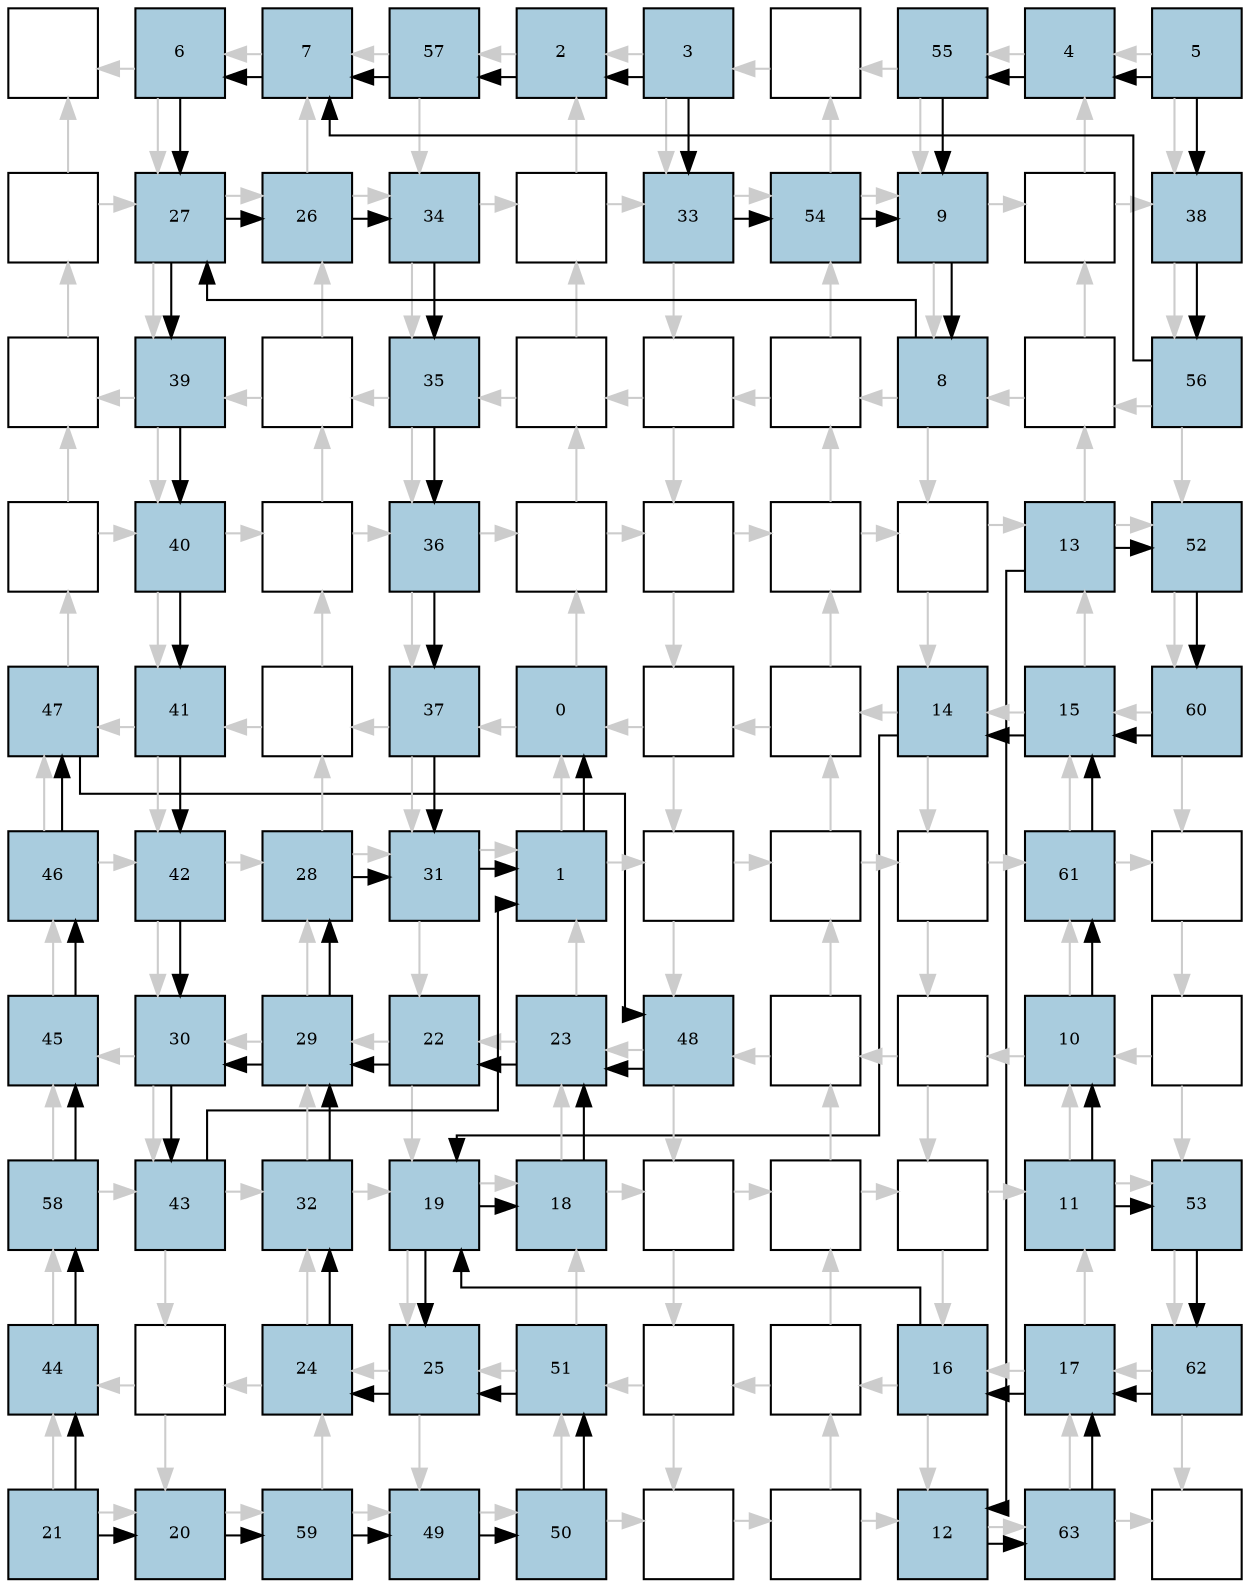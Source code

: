 digraph layout{
rankdir=TB; 

splines=ortho; 

node [style=filled shape=square fixedsize=true width=0.6];
0[label="", fontsize=8, fillcolor="#ffffff"];
1[label="6", fontsize=8, fillcolor="#a9ccde"];
2[label="7", fontsize=8, fillcolor="#a9ccde"];
3[label="57", fontsize=8, fillcolor="#a9ccde"];
4[label="2", fontsize=8, fillcolor="#a9ccde"];
5[label="3", fontsize=8, fillcolor="#a9ccde"];
6[label="", fontsize=8, fillcolor="#ffffff"];
7[label="55", fontsize=8, fillcolor="#a9ccde"];
8[label="4", fontsize=8, fillcolor="#a9ccde"];
9[label="5", fontsize=8, fillcolor="#a9ccde"];
10[label="", fontsize=8, fillcolor="#ffffff"];
11[label="27", fontsize=8, fillcolor="#a9ccde"];
12[label="26", fontsize=8, fillcolor="#a9ccde"];
13[label="34", fontsize=8, fillcolor="#a9ccde"];
14[label="", fontsize=8, fillcolor="#ffffff"];
15[label="33", fontsize=8, fillcolor="#a9ccde"];
16[label="54", fontsize=8, fillcolor="#a9ccde"];
17[label="9", fontsize=8, fillcolor="#a9ccde"];
18[label="", fontsize=8, fillcolor="#ffffff"];
19[label="38", fontsize=8, fillcolor="#a9ccde"];
20[label="", fontsize=8, fillcolor="#ffffff"];
21[label="39", fontsize=8, fillcolor="#a9ccde"];
22[label="", fontsize=8, fillcolor="#ffffff"];
23[label="35", fontsize=8, fillcolor="#a9ccde"];
24[label="", fontsize=8, fillcolor="#ffffff"];
25[label="", fontsize=8, fillcolor="#ffffff"];
26[label="", fontsize=8, fillcolor="#ffffff"];
27[label="8", fontsize=8, fillcolor="#a9ccde"];
28[label="", fontsize=8, fillcolor="#ffffff"];
29[label="56", fontsize=8, fillcolor="#a9ccde"];
30[label="", fontsize=8, fillcolor="#ffffff"];
31[label="40", fontsize=8, fillcolor="#a9ccde"];
32[label="", fontsize=8, fillcolor="#ffffff"];
33[label="36", fontsize=8, fillcolor="#a9ccde"];
34[label="", fontsize=8, fillcolor="#ffffff"];
35[label="", fontsize=8, fillcolor="#ffffff"];
36[label="", fontsize=8, fillcolor="#ffffff"];
37[label="", fontsize=8, fillcolor="#ffffff"];
38[label="13", fontsize=8, fillcolor="#a9ccde"];
39[label="52", fontsize=8, fillcolor="#a9ccde"];
40[label="47", fontsize=8, fillcolor="#a9ccde"];
41[label="41", fontsize=8, fillcolor="#a9ccde"];
42[label="", fontsize=8, fillcolor="#ffffff"];
43[label="37", fontsize=8, fillcolor="#a9ccde"];
44[label="0", fontsize=8, fillcolor="#a9ccde"];
45[label="", fontsize=8, fillcolor="#ffffff"];
46[label="", fontsize=8, fillcolor="#ffffff"];
47[label="14", fontsize=8, fillcolor="#a9ccde"];
48[label="15", fontsize=8, fillcolor="#a9ccde"];
49[label="60", fontsize=8, fillcolor="#a9ccde"];
50[label="46", fontsize=8, fillcolor="#a9ccde"];
51[label="42", fontsize=8, fillcolor="#a9ccde"];
52[label="28", fontsize=8, fillcolor="#a9ccde"];
53[label="31", fontsize=8, fillcolor="#a9ccde"];
54[label="1", fontsize=8, fillcolor="#a9ccde"];
55[label="", fontsize=8, fillcolor="#ffffff"];
56[label="", fontsize=8, fillcolor="#ffffff"];
57[label="", fontsize=8, fillcolor="#ffffff"];
58[label="61", fontsize=8, fillcolor="#a9ccde"];
59[label="", fontsize=8, fillcolor="#ffffff"];
60[label="45", fontsize=8, fillcolor="#a9ccde"];
61[label="30", fontsize=8, fillcolor="#a9ccde"];
62[label="29", fontsize=8, fillcolor="#a9ccde"];
63[label="22", fontsize=8, fillcolor="#a9ccde"];
64[label="23", fontsize=8, fillcolor="#a9ccde"];
65[label="48", fontsize=8, fillcolor="#a9ccde"];
66[label="", fontsize=8, fillcolor="#ffffff"];
67[label="", fontsize=8, fillcolor="#ffffff"];
68[label="10", fontsize=8, fillcolor="#a9ccde"];
69[label="", fontsize=8, fillcolor="#ffffff"];
70[label="58", fontsize=8, fillcolor="#a9ccde"];
71[label="43", fontsize=8, fillcolor="#a9ccde"];
72[label="32", fontsize=8, fillcolor="#a9ccde"];
73[label="19", fontsize=8, fillcolor="#a9ccde"];
74[label="18", fontsize=8, fillcolor="#a9ccde"];
75[label="", fontsize=8, fillcolor="#ffffff"];
76[label="", fontsize=8, fillcolor="#ffffff"];
77[label="", fontsize=8, fillcolor="#ffffff"];
78[label="11", fontsize=8, fillcolor="#a9ccde"];
79[label="53", fontsize=8, fillcolor="#a9ccde"];
80[label="44", fontsize=8, fillcolor="#a9ccde"];
81[label="", fontsize=8, fillcolor="#ffffff"];
82[label="24", fontsize=8, fillcolor="#a9ccde"];
83[label="25", fontsize=8, fillcolor="#a9ccde"];
84[label="51", fontsize=8, fillcolor="#a9ccde"];
85[label="", fontsize=8, fillcolor="#ffffff"];
86[label="", fontsize=8, fillcolor="#ffffff"];
87[label="16", fontsize=8, fillcolor="#a9ccde"];
88[label="17", fontsize=8, fillcolor="#a9ccde"];
89[label="62", fontsize=8, fillcolor="#a9ccde"];
90[label="21", fontsize=8, fillcolor="#a9ccde"];
91[label="20", fontsize=8, fillcolor="#a9ccde"];
92[label="59", fontsize=8, fillcolor="#a9ccde"];
93[label="49", fontsize=8, fillcolor="#a9ccde"];
94[label="50", fontsize=8, fillcolor="#a9ccde"];
95[label="", fontsize=8, fillcolor="#ffffff"];
96[label="", fontsize=8, fillcolor="#ffffff"];
97[label="12", fontsize=8, fillcolor="#a9ccde"];
98[label="63", fontsize=8, fillcolor="#a9ccde"];
99[label="", fontsize=8, fillcolor="#ffffff"];
edge [constraint=false, style=vis];
1 -> 0 [color="#cccccc"];
1 -> 11 [color="#cccccc"];
2 -> 1 [color="#cccccc"];
3 -> 2 [color="#cccccc"];
3 -> 13 [color="#cccccc"];
4 -> 3 [color="#cccccc"];
5 -> 4 [color="#cccccc"];
5 -> 15 [color="#cccccc"];
6 -> 5 [color="#cccccc"];
7 -> 6 [color="#cccccc"];
7 -> 17 [color="#cccccc"];
8 -> 7 [color="#cccccc"];
9 -> 8 [color="#cccccc"];
9 -> 19 [color="#cccccc"];
10 -> 11 [color="#cccccc"];
10 -> 0 [color="#cccccc"];
11 -> 21 [color="#cccccc"];
11 -> 12 [color="#cccccc"];
12 -> 13 [color="#cccccc"];
12 -> 2 [color="#cccccc"];
13 -> 23 [color="#cccccc"];
13 -> 14 [color="#cccccc"];
14 -> 15 [color="#cccccc"];
14 -> 4 [color="#cccccc"];
15 -> 25 [color="#cccccc"];
15 -> 16 [color="#cccccc"];
16 -> 17 [color="#cccccc"];
16 -> 6 [color="#cccccc"];
17 -> 27 [color="#cccccc"];
17 -> 18 [color="#cccccc"];
18 -> 19 [color="#cccccc"];
18 -> 8 [color="#cccccc"];
19 -> 29 [color="#cccccc"];
20 -> 10 [color="#cccccc"];
21 -> 20 [color="#cccccc"];
21 -> 31 [color="#cccccc"];
22 -> 12 [color="#cccccc"];
22 -> 21 [color="#cccccc"];
23 -> 22 [color="#cccccc"];
23 -> 33 [color="#cccccc"];
24 -> 14 [color="#cccccc"];
24 -> 23 [color="#cccccc"];
25 -> 24 [color="#cccccc"];
25 -> 35 [color="#cccccc"];
26 -> 16 [color="#cccccc"];
26 -> 25 [color="#cccccc"];
27 -> 26 [color="#cccccc"];
27 -> 37 [color="#cccccc"];
28 -> 18 [color="#cccccc"];
28 -> 27 [color="#cccccc"];
29 -> 28 [color="#cccccc"];
29 -> 39 [color="#cccccc"];
30 -> 31 [color="#cccccc"];
30 -> 20 [color="#cccccc"];
31 -> 41 [color="#cccccc"];
31 -> 32 [color="#cccccc"];
32 -> 33 [color="#cccccc"];
32 -> 22 [color="#cccccc"];
33 -> 43 [color="#cccccc"];
33 -> 34 [color="#cccccc"];
34 -> 35 [color="#cccccc"];
34 -> 24 [color="#cccccc"];
35 -> 45 [color="#cccccc"];
35 -> 36 [color="#cccccc"];
36 -> 37 [color="#cccccc"];
36 -> 26 [color="#cccccc"];
37 -> 47 [color="#cccccc"];
37 -> 38 [color="#cccccc"];
38 -> 39 [color="#cccccc"];
38 -> 28 [color="#cccccc"];
39 -> 49 [color="#cccccc"];
40 -> 30 [color="#cccccc"];
41 -> 40 [color="#cccccc"];
41 -> 51 [color="#cccccc"];
42 -> 32 [color="#cccccc"];
42 -> 41 [color="#cccccc"];
43 -> 42 [color="#cccccc"];
43 -> 53 [color="#cccccc"];
44 -> 34 [color="#cccccc"];
44 -> 43 [color="#cccccc"];
45 -> 44 [color="#cccccc"];
45 -> 55 [color="#cccccc"];
46 -> 36 [color="#cccccc"];
46 -> 45 [color="#cccccc"];
47 -> 46 [color="#cccccc"];
47 -> 57 [color="#cccccc"];
48 -> 38 [color="#cccccc"];
48 -> 47 [color="#cccccc"];
49 -> 48 [color="#cccccc"];
49 -> 59 [color="#cccccc"];
50 -> 51 [color="#cccccc"];
50 -> 40 [color="#cccccc"];
51 -> 61 [color="#cccccc"];
51 -> 52 [color="#cccccc"];
52 -> 53 [color="#cccccc"];
52 -> 42 [color="#cccccc"];
53 -> 63 [color="#cccccc"];
53 -> 54 [color="#cccccc"];
54 -> 55 [color="#cccccc"];
54 -> 44 [color="#cccccc"];
55 -> 65 [color="#cccccc"];
55 -> 56 [color="#cccccc"];
56 -> 57 [color="#cccccc"];
56 -> 46 [color="#cccccc"];
57 -> 67 [color="#cccccc"];
57 -> 58 [color="#cccccc"];
58 -> 59 [color="#cccccc"];
58 -> 48 [color="#cccccc"];
59 -> 69 [color="#cccccc"];
60 -> 50 [color="#cccccc"];
61 -> 60 [color="#cccccc"];
61 -> 71 [color="#cccccc"];
62 -> 52 [color="#cccccc"];
62 -> 61 [color="#cccccc"];
63 -> 62 [color="#cccccc"];
63 -> 73 [color="#cccccc"];
64 -> 54 [color="#cccccc"];
64 -> 63 [color="#cccccc"];
65 -> 64 [color="#cccccc"];
65 -> 75 [color="#cccccc"];
66 -> 56 [color="#cccccc"];
66 -> 65 [color="#cccccc"];
67 -> 66 [color="#cccccc"];
67 -> 77 [color="#cccccc"];
68 -> 58 [color="#cccccc"];
68 -> 67 [color="#cccccc"];
69 -> 68 [color="#cccccc"];
69 -> 79 [color="#cccccc"];
70 -> 71 [color="#cccccc"];
70 -> 60 [color="#cccccc"];
71 -> 81 [color="#cccccc"];
71 -> 72 [color="#cccccc"];
72 -> 73 [color="#cccccc"];
72 -> 62 [color="#cccccc"];
73 -> 83 [color="#cccccc"];
73 -> 74 [color="#cccccc"];
74 -> 75 [color="#cccccc"];
74 -> 64 [color="#cccccc"];
75 -> 85 [color="#cccccc"];
75 -> 76 [color="#cccccc"];
76 -> 77 [color="#cccccc"];
76 -> 66 [color="#cccccc"];
77 -> 87 [color="#cccccc"];
77 -> 78 [color="#cccccc"];
78 -> 79 [color="#cccccc"];
78 -> 68 [color="#cccccc"];
79 -> 89 [color="#cccccc"];
80 -> 70 [color="#cccccc"];
81 -> 80 [color="#cccccc"];
81 -> 91 [color="#cccccc"];
82 -> 72 [color="#cccccc"];
82 -> 81 [color="#cccccc"];
83 -> 82 [color="#cccccc"];
83 -> 93 [color="#cccccc"];
84 -> 74 [color="#cccccc"];
84 -> 83 [color="#cccccc"];
85 -> 84 [color="#cccccc"];
85 -> 95 [color="#cccccc"];
86 -> 76 [color="#cccccc"];
86 -> 85 [color="#cccccc"];
87 -> 86 [color="#cccccc"];
87 -> 97 [color="#cccccc"];
88 -> 78 [color="#cccccc"];
88 -> 87 [color="#cccccc"];
89 -> 88 [color="#cccccc"];
89 -> 99 [color="#cccccc"];
90 -> 91 [color="#cccccc"];
90 -> 80 [color="#cccccc"];
91 -> 92 [color="#cccccc"];
92 -> 93 [color="#cccccc"];
92 -> 82 [color="#cccccc"];
93 -> 94 [color="#cccccc"];
94 -> 95 [color="#cccccc"];
94 -> 84 [color="#cccccc"];
95 -> 96 [color="#cccccc"];
96 -> 97 [color="#cccccc"];
96 -> 86 [color="#cccccc"];
97 -> 98 [color="#cccccc"];
98 -> 99 [color="#cccccc"];
98 -> 88 [color="#cccccc"];
47 -> 73;
87 -> 73;
1 -> 11;
27 -> 11;
62 -> 52;
11 -> 12;
63 -> 62;
82 -> 72;
72 -> 62;
54 -> 44;
5 -> 15;
15 -> 16;
16 -> 17;
8 -> 7;
7 -> 17;
12 -> 13;
13 -> 23;
23 -> 33;
33 -> 43;
43 -> 53;
52 -> 53;
5 -> 4;
9 -> 19;
19 -> 29;
29 -> 2;
4 -> 3;
3 -> 2;
9 -> 8;
2 -> 1;
17 -> 27;
11 -> 21;
21 -> 31;
31 -> 41;
41 -> 51;
51 -> 61;
62 -> 61;
53 -> 54;
61 -> 71;
71 -> 54;
48 -> 47;
83 -> 82;
64 -> 63;
90 -> 91;
90 -> 80;
80 -> 70;
70 -> 60;
60 -> 50;
50 -> 40;
40 -> 65;
65 -> 64;
74 -> 64;
78 -> 68;
73 -> 74;
73 -> 83;
91 -> 92;
92 -> 93;
93 -> 94;
94 -> 84;
84 -> 83;
38 -> 97;
88 -> 87;
38 -> 39;
39 -> 49;
49 -> 48;
68 -> 58;
58 -> 48;
78 -> 79;
79 -> 89;
89 -> 88;
97 -> 98;
98 -> 88;
edge [constraint=true, style=invis];
0 -> 10 -> 20 -> 30 -> 40 -> 50 -> 60 -> 70 -> 80 -> 90;
1 -> 11 -> 21 -> 31 -> 41 -> 51 -> 61 -> 71 -> 81 -> 91;
2 -> 12 -> 22 -> 32 -> 42 -> 52 -> 62 -> 72 -> 82 -> 92;
3 -> 13 -> 23 -> 33 -> 43 -> 53 -> 63 -> 73 -> 83 -> 93;
4 -> 14 -> 24 -> 34 -> 44 -> 54 -> 64 -> 74 -> 84 -> 94;
5 -> 15 -> 25 -> 35 -> 45 -> 55 -> 65 -> 75 -> 85 -> 95;
6 -> 16 -> 26 -> 36 -> 46 -> 56 -> 66 -> 76 -> 86 -> 96;
7 -> 17 -> 27 -> 37 -> 47 -> 57 -> 67 -> 77 -> 87 -> 97;
8 -> 18 -> 28 -> 38 -> 48 -> 58 -> 68 -> 78 -> 88 -> 98;
9 -> 19 -> 29 -> 39 -> 49 -> 59 -> 69 -> 79 -> 89 -> 99;
rank = same { 0 -> 1 -> 2 -> 3 -> 4 -> 5 -> 6 -> 7 -> 8 -> 9;};
rank = same { 10 -> 11 -> 12 -> 13 -> 14 -> 15 -> 16 -> 17 -> 18 -> 19;};
rank = same { 20 -> 21 -> 22 -> 23 -> 24 -> 25 -> 26 -> 27 -> 28 -> 29;};
rank = same { 30 -> 31 -> 32 -> 33 -> 34 -> 35 -> 36 -> 37 -> 38 -> 39;};
rank = same { 40 -> 41 -> 42 -> 43 -> 44 -> 45 -> 46 -> 47 -> 48 -> 49;};
rank = same { 50 -> 51 -> 52 -> 53 -> 54 -> 55 -> 56 -> 57 -> 58 -> 59;};
rank = same { 60 -> 61 -> 62 -> 63 -> 64 -> 65 -> 66 -> 67 -> 68 -> 69;};
rank = same { 70 -> 71 -> 72 -> 73 -> 74 -> 75 -> 76 -> 77 -> 78 -> 79;};
rank = same { 80 -> 81 -> 82 -> 83 -> 84 -> 85 -> 86 -> 87 -> 88 -> 89;};
rank = same { 90 -> 91 -> 92 -> 93 -> 94 -> 95 -> 96 -> 97 -> 98 -> 99;};
}
